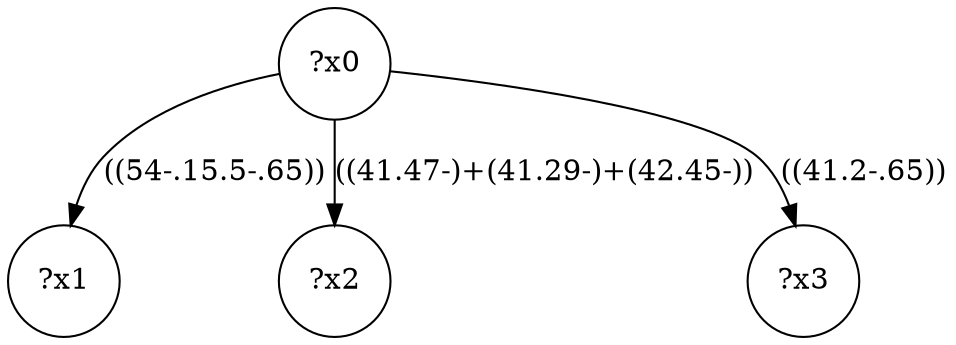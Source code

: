 digraph g {
	x0 [shape=circle, label="?x0"];
	x1 [shape=circle, label="?x1"];
	x0 -> x1 [label="((54-.15.5-.65))"];
	x2 [shape=circle, label="?x2"];
	x0 -> x2 [label="((41.47-)+(41.29-)+(42.45-))"];
	x3 [shape=circle, label="?x3"];
	x0 -> x3 [label="((41.2-.65))"];
}
